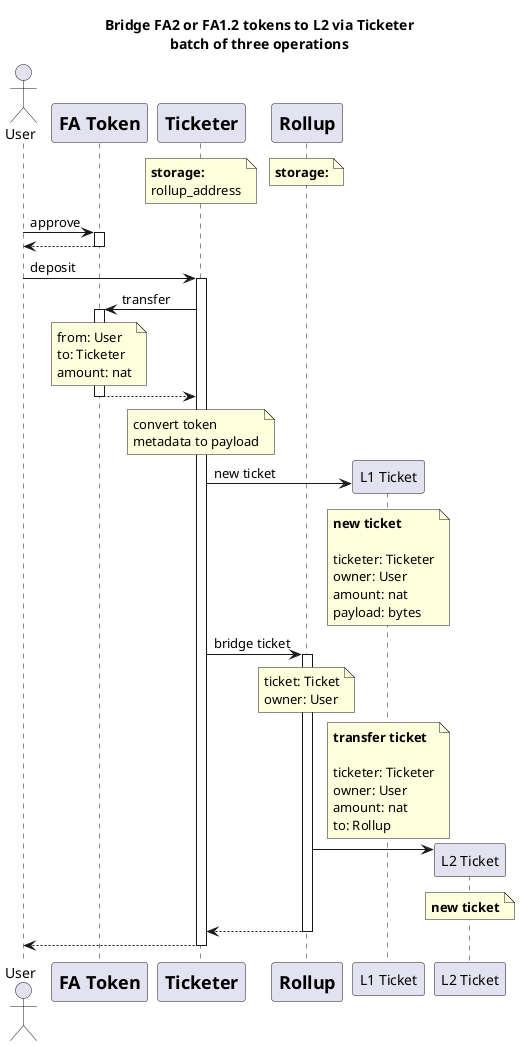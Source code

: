 @startuml
title Bridge FA2 or FA1.2 tokens to L2 via Ticketer\nbatch of three operations
actor       User          as User
participant FAToken [
    =FA Token
]
participant Ticketer [
    =Ticketer
]
participant Rollup [
    =Rollup
]

note over Ticketer : **storage:**\nrollup_address
/ note over Rollup : **storage:**

User -> FAToken ++ : approve
FAToken --> User --

User -> Ticketer ++ : deposit
Ticketer -> FAToken ++ : transfer
note over FAToken: from: User\nto: Ticketer\namount: nat
FAToken --> Ticketer --
note over Ticketer : convert token\nmetadata to payload

Ticketer -> "L1 Ticket" as L1Ticket ** : new ticket
note over L1Ticket : **new ticket**\n\nticketer: Ticketer\nowner: User\namount: nat\npayload: bytes
Ticketer -> Rollup ++ : bridge ticket
note over Rollup : ticket: Ticket\nowner: User
note over L1Ticket : **transfer ticket**\n\nticketer: Ticketer\nowner: User\namount: nat\nto: Rollup

Rollup -> "L2 Ticket" as L2Ticket **
note over L2Ticket : **new ticket**
Rollup --> Ticketer --
Ticketer --> User --

@enduml
